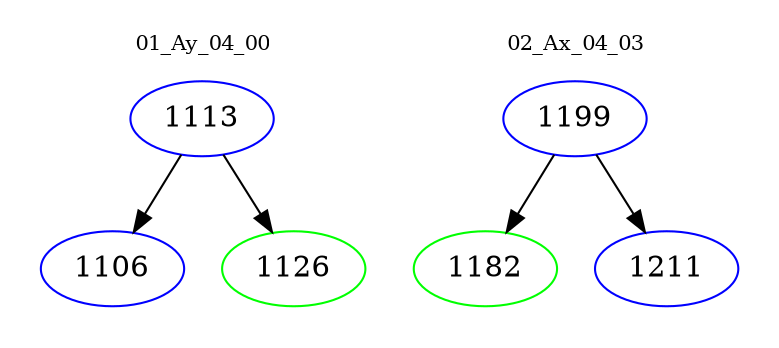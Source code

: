 digraph{
subgraph cluster_0 {
color = white
label = "01_Ay_04_00";
fontsize=10;
T0_1113 [label="1113", color="blue"]
T0_1113 -> T0_1106 [color="black"]
T0_1106 [label="1106", color="blue"]
T0_1113 -> T0_1126 [color="black"]
T0_1126 [label="1126", color="green"]
}
subgraph cluster_1 {
color = white
label = "02_Ax_04_03";
fontsize=10;
T1_1199 [label="1199", color="blue"]
T1_1199 -> T1_1182 [color="black"]
T1_1182 [label="1182", color="green"]
T1_1199 -> T1_1211 [color="black"]
T1_1211 [label="1211", color="blue"]
}
}

